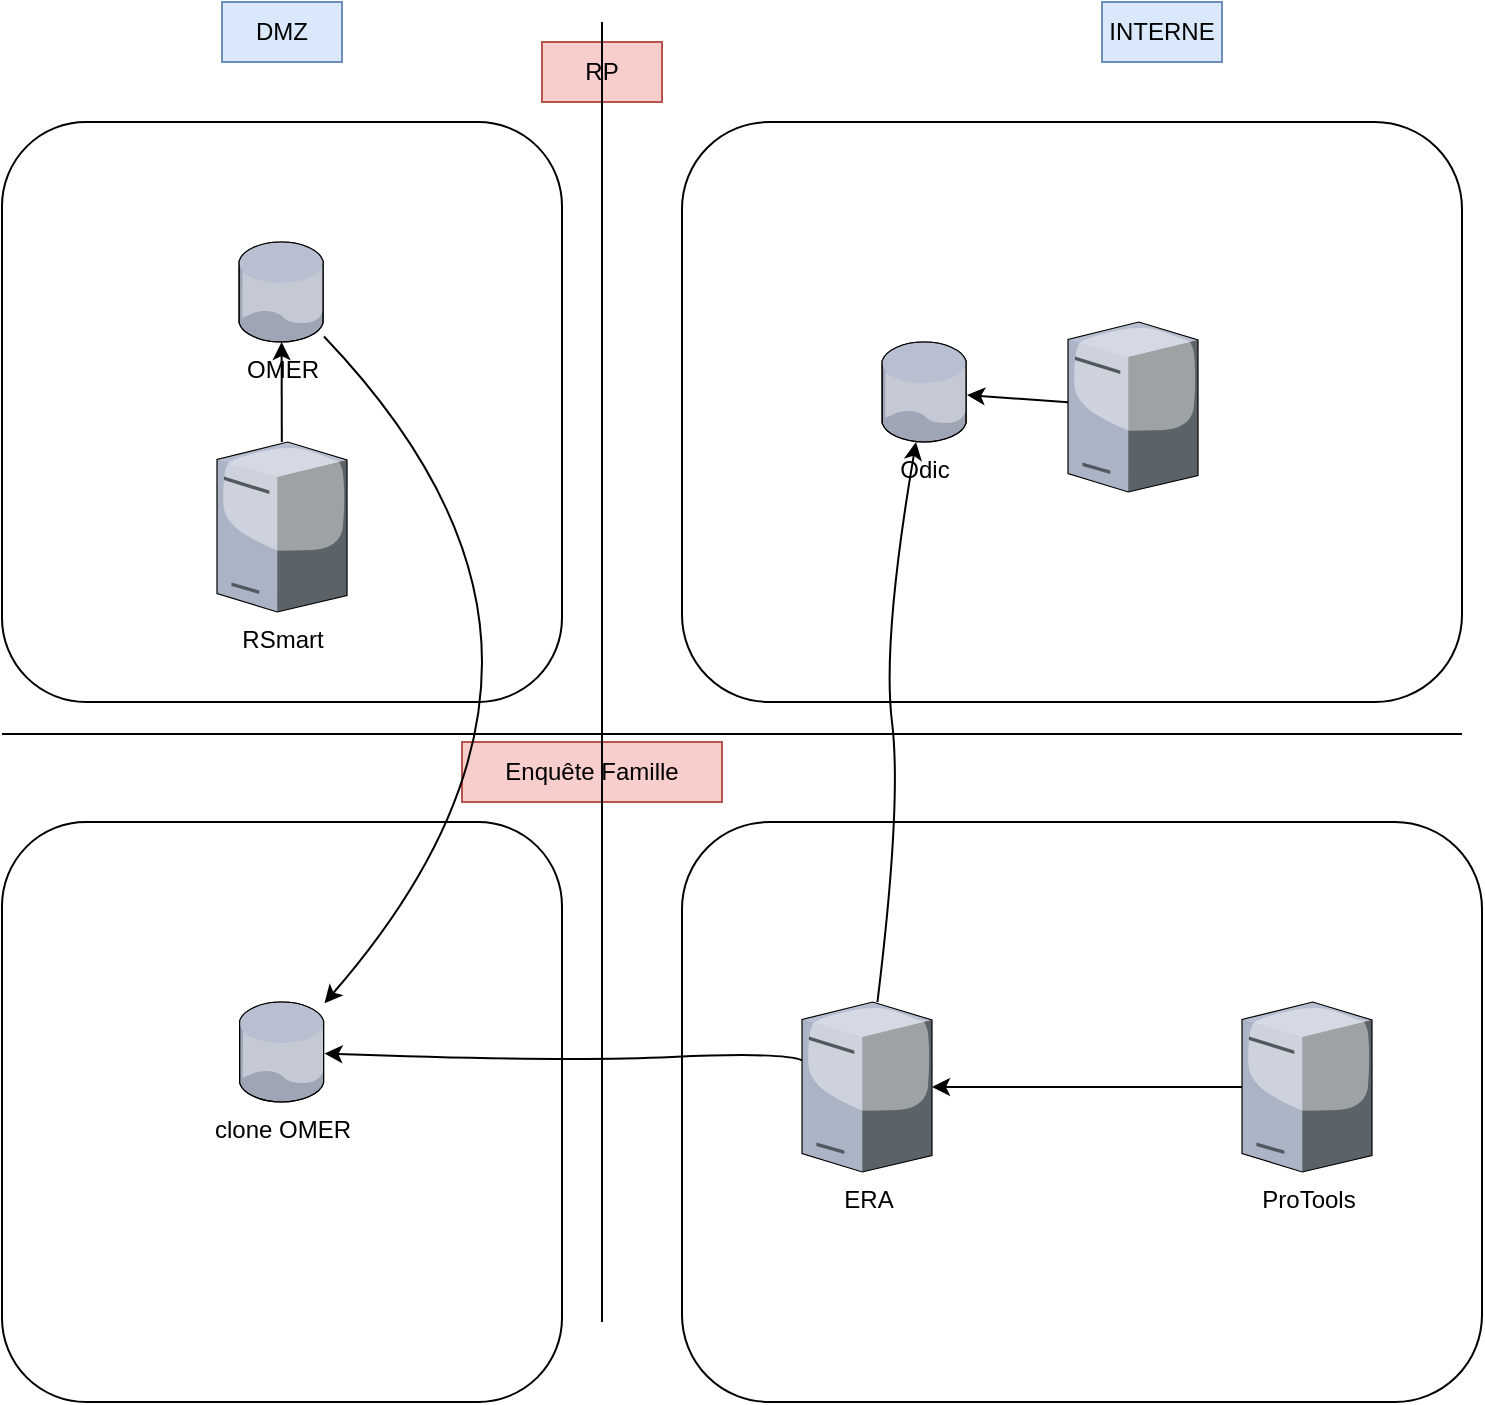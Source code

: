 <mxfile version="24.1.0" type="github">
  <diagram name="Page-1" id="SbXUC4eFiqZalO4KHA39">
    <mxGraphModel dx="1434" dy="750" grid="1" gridSize="10" guides="1" tooltips="1" connect="1" arrows="1" fold="1" page="1" pageScale="1" pageWidth="827" pageHeight="1169" math="0" shadow="0">
      <root>
        <mxCell id="0" />
        <mxCell id="1" parent="0" />
        <mxCell id="DuLAGQzurzoh75MX_VvH-1" value="" style="rounded=1;whiteSpace=wrap;html=1;" vertex="1" parent="1">
          <mxGeometry x="30" y="60" width="280" height="290" as="geometry" />
        </mxCell>
        <mxCell id="DuLAGQzurzoh75MX_VvH-5" value="OMER" style="verticalLabelPosition=bottom;sketch=0;aspect=fixed;html=1;verticalAlign=top;strokeColor=none;align=center;outlineConnect=0;shape=mxgraph.citrix.database;" vertex="1" parent="1">
          <mxGeometry x="148.5" y="120" width="42.5" height="50" as="geometry" />
        </mxCell>
        <mxCell id="DuLAGQzurzoh75MX_VvH-6" value="RSmart" style="verticalLabelPosition=bottom;sketch=0;aspect=fixed;html=1;verticalAlign=top;strokeColor=none;align=center;outlineConnect=0;shape=mxgraph.citrix.license_server;" vertex="1" parent="1">
          <mxGeometry x="137.5" y="220" width="65" height="85" as="geometry" />
        </mxCell>
        <mxCell id="DuLAGQzurzoh75MX_VvH-7" value="" style="endArrow=classic;html=1;rounded=0;" edge="1" parent="1" source="DuLAGQzurzoh75MX_VvH-6" target="DuLAGQzurzoh75MX_VvH-5">
          <mxGeometry width="50" height="50" relative="1" as="geometry">
            <mxPoint x="248.5" y="210" as="sourcePoint" />
            <mxPoint x="298.5" y="160" as="targetPoint" />
          </mxGeometry>
        </mxCell>
        <mxCell id="DuLAGQzurzoh75MX_VvH-8" value="RP" style="text;html=1;align=center;verticalAlign=middle;whiteSpace=wrap;rounded=0;fillColor=#f8cecc;strokeColor=#b85450;" vertex="1" parent="1">
          <mxGeometry x="300" y="20" width="60" height="30" as="geometry" />
        </mxCell>
        <mxCell id="DuLAGQzurzoh75MX_VvH-9" value="" style="rounded=1;whiteSpace=wrap;html=1;" vertex="1" parent="1">
          <mxGeometry x="30" y="410" width="280" height="290" as="geometry" />
        </mxCell>
        <mxCell id="DuLAGQzurzoh75MX_VvH-10" value="Enquête Famille" style="text;html=1;align=center;verticalAlign=middle;whiteSpace=wrap;rounded=0;fillColor=#f8cecc;strokeColor=#b85450;" vertex="1" parent="1">
          <mxGeometry x="260" y="370" width="130" height="30" as="geometry" />
        </mxCell>
        <mxCell id="DuLAGQzurzoh75MX_VvH-16" value="clone OMER" style="verticalLabelPosition=bottom;sketch=0;aspect=fixed;html=1;verticalAlign=top;strokeColor=none;align=center;outlineConnect=0;shape=mxgraph.citrix.database;" vertex="1" parent="1">
          <mxGeometry x="148.75" y="500" width="42.5" height="50" as="geometry" />
        </mxCell>
        <mxCell id="DuLAGQzurzoh75MX_VvH-17" value="" style="curved=1;endArrow=classic;html=1;rounded=0;" edge="1" parent="1" source="DuLAGQzurzoh75MX_VvH-5" target="DuLAGQzurzoh75MX_VvH-16">
          <mxGeometry width="50" height="50" relative="1" as="geometry">
            <mxPoint x="460" y="270" as="sourcePoint" />
            <mxPoint x="510" y="220" as="targetPoint" />
            <Array as="points">
              <mxPoint x="270" y="250" />
              <mxPoint x="270" y="410" />
            </Array>
          </mxGeometry>
        </mxCell>
        <mxCell id="DuLAGQzurzoh75MX_VvH-18" value="DMZ" style="text;html=1;align=center;verticalAlign=middle;whiteSpace=wrap;rounded=0;fillColor=#dae8fc;strokeColor=#6c8ebf;" vertex="1" parent="1">
          <mxGeometry x="140" width="60" height="30" as="geometry" />
        </mxCell>
        <mxCell id="DuLAGQzurzoh75MX_VvH-19" value="INTERNE" style="text;html=1;align=center;verticalAlign=middle;whiteSpace=wrap;rounded=0;fillColor=#dae8fc;strokeColor=#6c8ebf;" vertex="1" parent="1">
          <mxGeometry x="580" width="60" height="30" as="geometry" />
        </mxCell>
        <mxCell id="DuLAGQzurzoh75MX_VvH-20" value="" style="endArrow=none;html=1;rounded=0;" edge="1" parent="1">
          <mxGeometry width="50" height="50" relative="1" as="geometry">
            <mxPoint x="330" y="660" as="sourcePoint" />
            <mxPoint x="330" y="10" as="targetPoint" />
          </mxGeometry>
        </mxCell>
        <mxCell id="DuLAGQzurzoh75MX_VvH-21" value="" style="rounded=1;whiteSpace=wrap;html=1;" vertex="1" parent="1">
          <mxGeometry x="370" y="60" width="390" height="290" as="geometry" />
        </mxCell>
        <mxCell id="DuLAGQzurzoh75MX_VvH-22" value="" style="rounded=1;whiteSpace=wrap;html=1;" vertex="1" parent="1">
          <mxGeometry x="370" y="410" width="400" height="290" as="geometry" />
        </mxCell>
        <mxCell id="DuLAGQzurzoh75MX_VvH-23" value="ERA" style="verticalLabelPosition=bottom;sketch=0;aspect=fixed;html=1;verticalAlign=top;strokeColor=none;align=center;outlineConnect=0;shape=mxgraph.citrix.license_server;" vertex="1" parent="1">
          <mxGeometry x="430" y="500" width="65" height="85" as="geometry" />
        </mxCell>
        <mxCell id="DuLAGQzurzoh75MX_VvH-24" value="ProTools" style="verticalLabelPosition=bottom;sketch=0;aspect=fixed;html=1;verticalAlign=top;strokeColor=none;align=center;outlineConnect=0;shape=mxgraph.citrix.license_server;" vertex="1" parent="1">
          <mxGeometry x="650" y="500" width="65" height="85" as="geometry" />
        </mxCell>
        <mxCell id="DuLAGQzurzoh75MX_VvH-25" value="" style="endArrow=none;html=1;rounded=0;" edge="1" parent="1">
          <mxGeometry width="50" height="50" relative="1" as="geometry">
            <mxPoint x="30" y="366" as="sourcePoint" />
            <mxPoint x="760" y="366" as="targetPoint" />
          </mxGeometry>
        </mxCell>
        <mxCell id="DuLAGQzurzoh75MX_VvH-37" value="" style="curved=1;endArrow=classic;html=1;rounded=0;" edge="1" parent="1" source="DuLAGQzurzoh75MX_VvH-23" target="DuLAGQzurzoh75MX_VvH-16">
          <mxGeometry width="50" height="50" relative="1" as="geometry">
            <mxPoint x="400" y="840" as="sourcePoint" />
            <mxPoint x="450" y="790" as="targetPoint" />
            <Array as="points">
              <mxPoint x="420" y="525" />
              <mxPoint x="310" y="530" />
            </Array>
          </mxGeometry>
        </mxCell>
        <mxCell id="DuLAGQzurzoh75MX_VvH-2" value="Odic" style="verticalLabelPosition=bottom;sketch=0;aspect=fixed;html=1;verticalAlign=top;strokeColor=none;align=center;outlineConnect=0;shape=mxgraph.citrix.database;" vertex="1" parent="1">
          <mxGeometry x="470" y="170" width="42.5" height="50" as="geometry" />
        </mxCell>
        <mxCell id="DuLAGQzurzoh75MX_VvH-3" value="" style="verticalLabelPosition=bottom;sketch=0;aspect=fixed;html=1;verticalAlign=top;strokeColor=none;align=center;outlineConnect=0;shape=mxgraph.citrix.license_server;" vertex="1" parent="1">
          <mxGeometry x="563" y="160" width="65" height="85" as="geometry" />
        </mxCell>
        <mxCell id="DuLAGQzurzoh75MX_VvH-4" value="" style="endArrow=classic;html=1;rounded=0;" edge="1" parent="1" source="DuLAGQzurzoh75MX_VvH-3" target="DuLAGQzurzoh75MX_VvH-2">
          <mxGeometry width="50" height="50" relative="1" as="geometry">
            <mxPoint x="570" y="260" as="sourcePoint" />
            <mxPoint x="620" y="210" as="targetPoint" />
          </mxGeometry>
        </mxCell>
        <mxCell id="DuLAGQzurzoh75MX_VvH-40" value="" style="curved=1;endArrow=classic;html=1;rounded=0;" edge="1" parent="1" source="DuLAGQzurzoh75MX_VvH-23" target="DuLAGQzurzoh75MX_VvH-2">
          <mxGeometry width="50" height="50" relative="1" as="geometry">
            <mxPoint x="390" y="360" as="sourcePoint" />
            <mxPoint x="440" y="310" as="targetPoint" />
            <Array as="points">
              <mxPoint x="480" y="400" />
              <mxPoint x="470" y="320" />
            </Array>
          </mxGeometry>
        </mxCell>
        <mxCell id="DuLAGQzurzoh75MX_VvH-41" value="" style="endArrow=classic;html=1;rounded=0;" edge="1" parent="1" source="DuLAGQzurzoh75MX_VvH-24" target="DuLAGQzurzoh75MX_VvH-23">
          <mxGeometry width="50" height="50" relative="1" as="geometry">
            <mxPoint x="760" y="450" as="sourcePoint" />
            <mxPoint x="810" y="400" as="targetPoint" />
          </mxGeometry>
        </mxCell>
      </root>
    </mxGraphModel>
  </diagram>
</mxfile>
